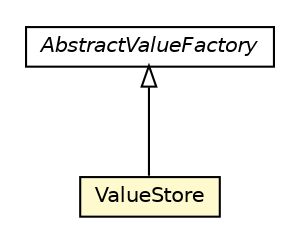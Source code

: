 #!/usr/local/bin/dot
#
# Class diagram 
# Generated by UMLGraph version R5_6-24-gf6e263 (http://www.umlgraph.org/)
#

digraph G {
	edge [fontname="Helvetica",fontsize=10,labelfontname="Helvetica",labelfontsize=10];
	node [fontname="Helvetica",fontsize=10,shape=plaintext];
	nodesep=0.25;
	ranksep=0.5;
	// org.universAAL.context.rdf4j.sail.ValueStore
	c6927 [label=<<table title="org.universAAL.context.rdf4j.sail.ValueStore" border="0" cellborder="1" cellspacing="0" cellpadding="2" port="p" bgcolor="lemonChiffon" href="./ValueStore.html">
		<tr><td><table border="0" cellspacing="0" cellpadding="1">
<tr><td align="center" balign="center"> ValueStore </td></tr>
		</table></td></tr>
		</table>>, URL="./ValueStore.html", fontname="Helvetica", fontcolor="black", fontsize=10.0];
	//org.universAAL.context.rdf4j.sail.ValueStore extends org.eclipse.rdf4j.model.impl.AbstractValueFactory
	c6980:p -> c6927:p [dir=back,arrowtail=empty];
	// org.eclipse.rdf4j.model.impl.AbstractValueFactory
	c6980 [label=<<table title="org.eclipse.rdf4j.model.impl.AbstractValueFactory" border="0" cellborder="1" cellspacing="0" cellpadding="2" port="p" href="http://java.sun.com/j2se/1.4.2/docs/api/org/eclipse/rdf4j/model/impl/AbstractValueFactory.html">
		<tr><td><table border="0" cellspacing="0" cellpadding="1">
<tr><td align="center" balign="center"><font face="Helvetica-Oblique"> AbstractValueFactory </font></td></tr>
		</table></td></tr>
		</table>>, URL="http://java.sun.com/j2se/1.4.2/docs/api/org/eclipse/rdf4j/model/impl/AbstractValueFactory.html", fontname="Helvetica", fontcolor="black", fontsize=10.0];
}

